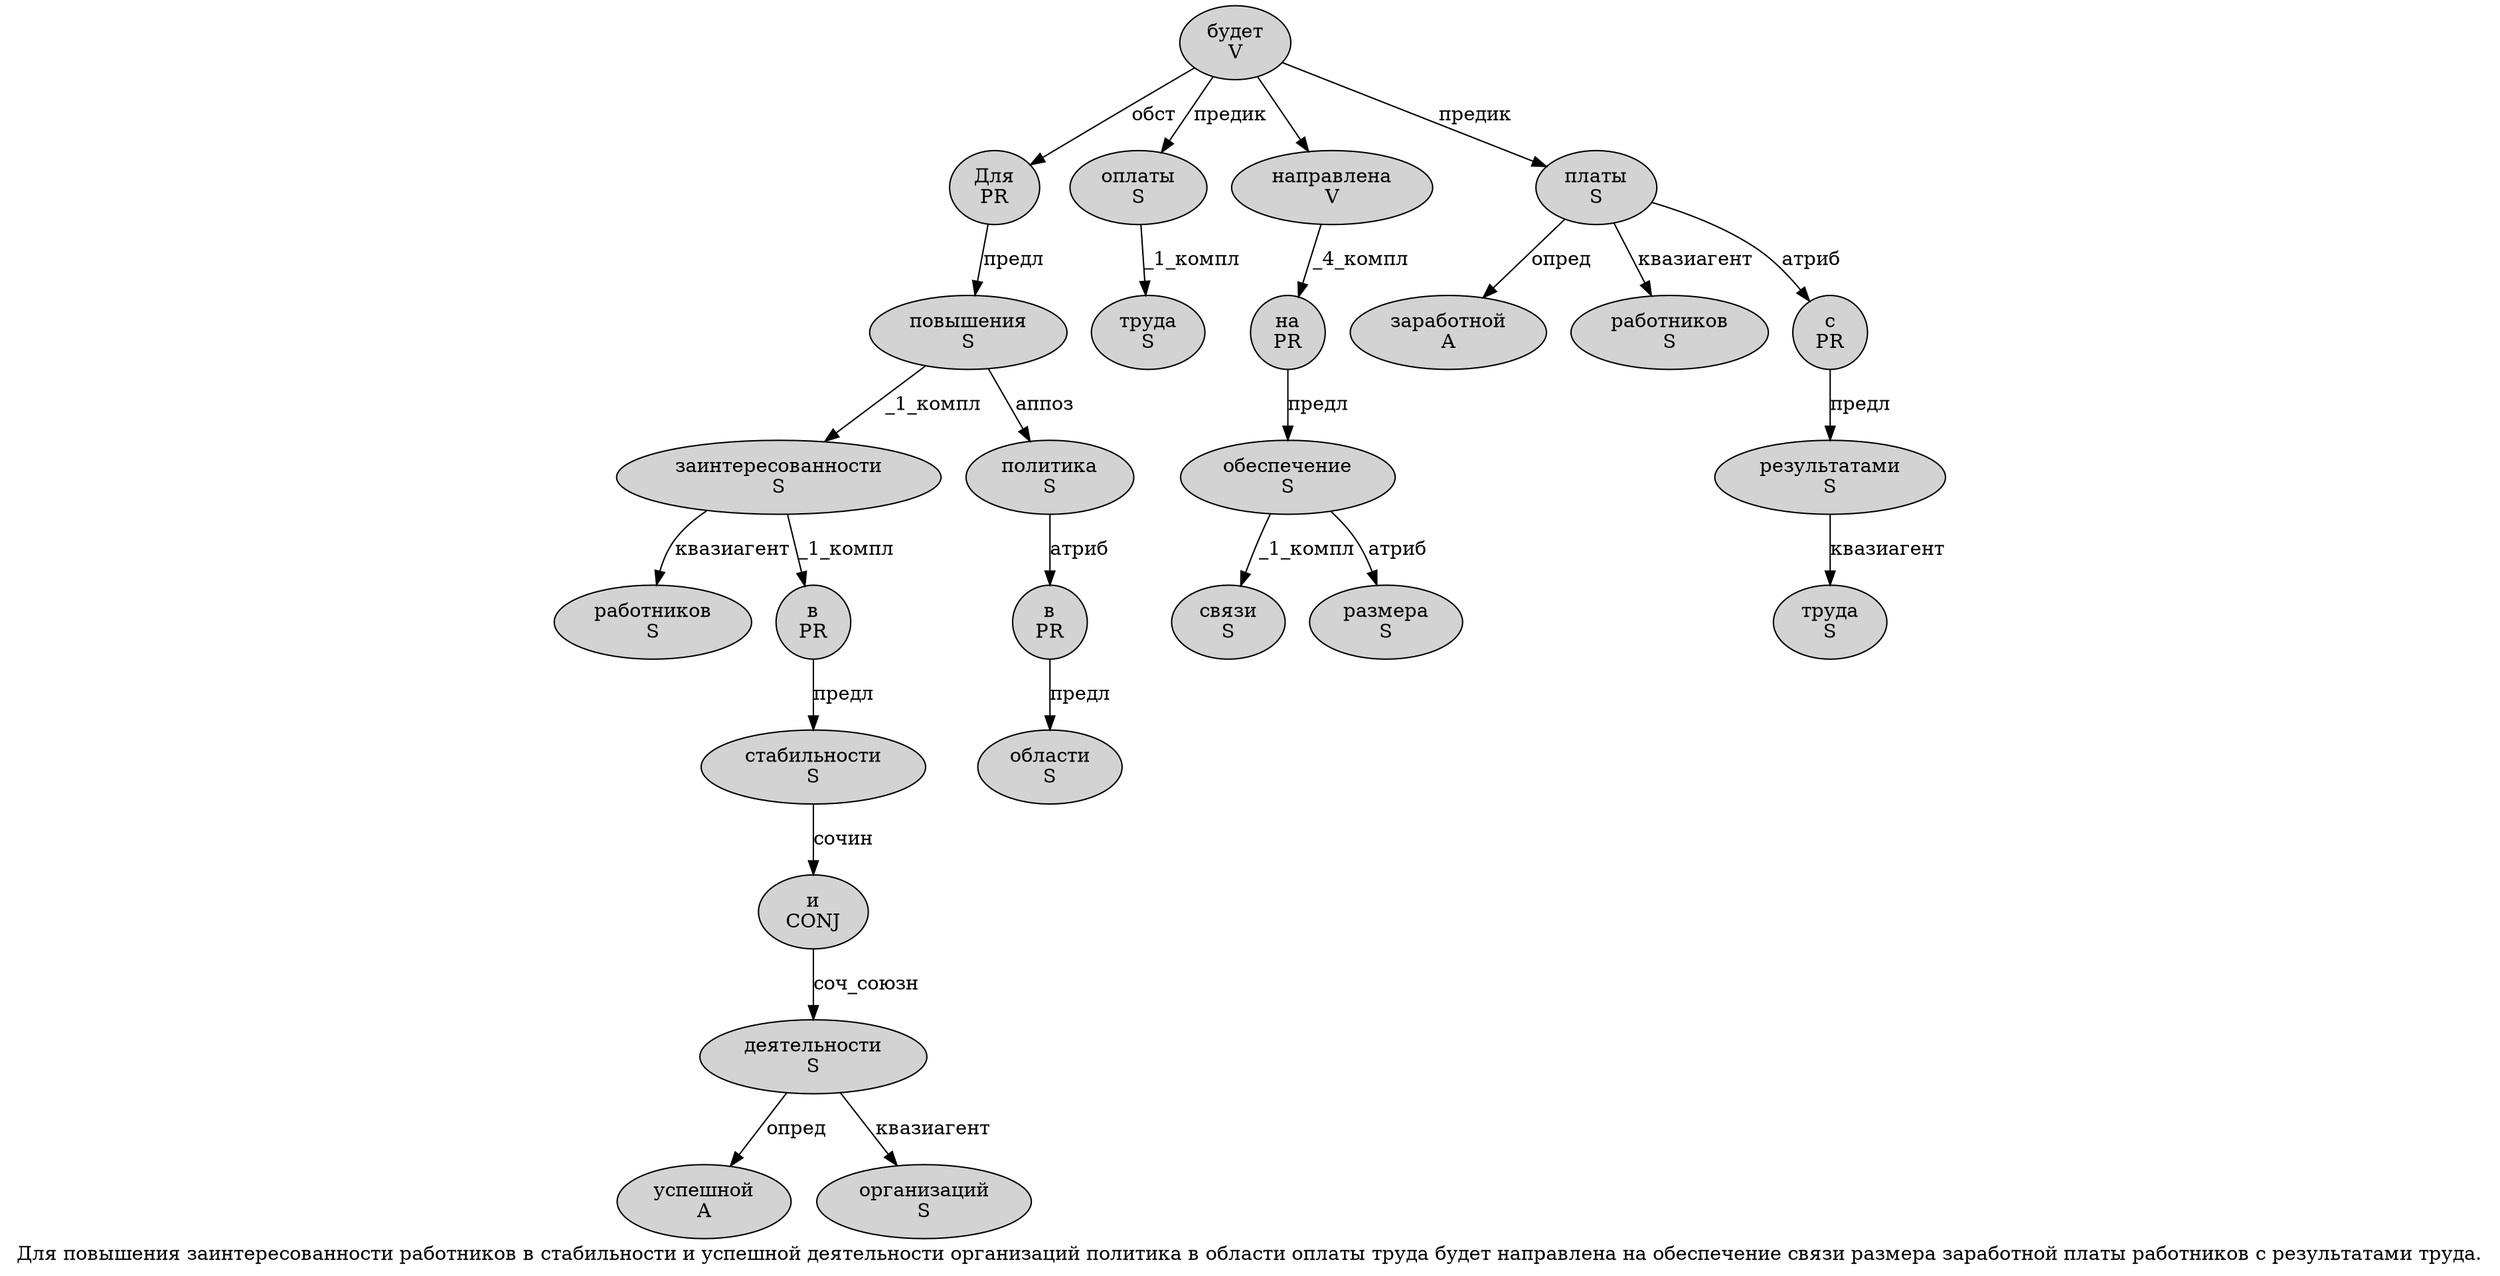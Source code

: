 digraph SENTENCE_406 {
	graph [label="Для повышения заинтересованности работников в стабильности и успешной деятельности организаций политика в области оплаты труда будет направлена на обеспечение связи размера заработной платы работников с результатами труда."]
	node [style=filled]
		0 [label="Для
PR" color="" fillcolor=lightgray penwidth=1 shape=ellipse]
		1 [label="повышения
S" color="" fillcolor=lightgray penwidth=1 shape=ellipse]
		2 [label="заинтересованности
S" color="" fillcolor=lightgray penwidth=1 shape=ellipse]
		3 [label="работников
S" color="" fillcolor=lightgray penwidth=1 shape=ellipse]
		4 [label="в
PR" color="" fillcolor=lightgray penwidth=1 shape=ellipse]
		5 [label="стабильности
S" color="" fillcolor=lightgray penwidth=1 shape=ellipse]
		6 [label="и
CONJ" color="" fillcolor=lightgray penwidth=1 shape=ellipse]
		7 [label="успешной
A" color="" fillcolor=lightgray penwidth=1 shape=ellipse]
		8 [label="деятельности
S" color="" fillcolor=lightgray penwidth=1 shape=ellipse]
		9 [label="организаций
S" color="" fillcolor=lightgray penwidth=1 shape=ellipse]
		10 [label="политика
S" color="" fillcolor=lightgray penwidth=1 shape=ellipse]
		11 [label="в
PR" color="" fillcolor=lightgray penwidth=1 shape=ellipse]
		12 [label="области
S" color="" fillcolor=lightgray penwidth=1 shape=ellipse]
		13 [label="оплаты
S" color="" fillcolor=lightgray penwidth=1 shape=ellipse]
		14 [label="труда
S" color="" fillcolor=lightgray penwidth=1 shape=ellipse]
		15 [label="будет
V" color="" fillcolor=lightgray penwidth=1 shape=ellipse]
		16 [label="направлена
V" color="" fillcolor=lightgray penwidth=1 shape=ellipse]
		17 [label="на
PR" color="" fillcolor=lightgray penwidth=1 shape=ellipse]
		18 [label="обеспечение
S" color="" fillcolor=lightgray penwidth=1 shape=ellipse]
		19 [label="связи
S" color="" fillcolor=lightgray penwidth=1 shape=ellipse]
		20 [label="размера
S" color="" fillcolor=lightgray penwidth=1 shape=ellipse]
		21 [label="заработной
A" color="" fillcolor=lightgray penwidth=1 shape=ellipse]
		22 [label="платы
S" color="" fillcolor=lightgray penwidth=1 shape=ellipse]
		23 [label="работников
S" color="" fillcolor=lightgray penwidth=1 shape=ellipse]
		24 [label="с
PR" color="" fillcolor=lightgray penwidth=1 shape=ellipse]
		25 [label="результатами
S" color="" fillcolor=lightgray penwidth=1 shape=ellipse]
		26 [label="труда
S" color="" fillcolor=lightgray penwidth=1 shape=ellipse]
			4 -> 5 [label="предл"]
			25 -> 26 [label="квазиагент"]
			2 -> 3 [label="квазиагент"]
			2 -> 4 [label="_1_компл"]
			17 -> 18 [label="предл"]
			5 -> 6 [label="сочин"]
			18 -> 19 [label="_1_компл"]
			18 -> 20 [label="атриб"]
			1 -> 2 [label="_1_компл"]
			1 -> 10 [label="аппоз"]
			6 -> 8 [label="соч_союзн"]
			11 -> 12 [label="предл"]
			10 -> 11 [label="атриб"]
			16 -> 17 [label="_4_компл"]
			8 -> 7 [label="опред"]
			8 -> 9 [label="квазиагент"]
			24 -> 25 [label="предл"]
			0 -> 1 [label="предл"]
			15 -> 0 [label="обст"]
			15 -> 13 [label="предик"]
			15 -> 16
			15 -> 22 [label="предик"]
			22 -> 21 [label="опред"]
			22 -> 23 [label="квазиагент"]
			22 -> 24 [label="атриб"]
			13 -> 14 [label="_1_компл"]
}